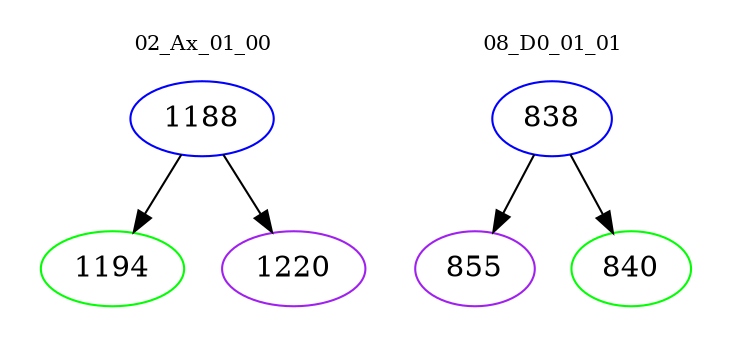 digraph{
subgraph cluster_0 {
color = white
label = "02_Ax_01_00";
fontsize=10;
T0_1188 [label="1188", color="blue"]
T0_1188 -> T0_1194 [color="black"]
T0_1194 [label="1194", color="green"]
T0_1188 -> T0_1220 [color="black"]
T0_1220 [label="1220", color="purple"]
}
subgraph cluster_1 {
color = white
label = "08_D0_01_01";
fontsize=10;
T1_838 [label="838", color="blue"]
T1_838 -> T1_855 [color="black"]
T1_855 [label="855", color="purple"]
T1_838 -> T1_840 [color="black"]
T1_840 [label="840", color="green"]
}
}
